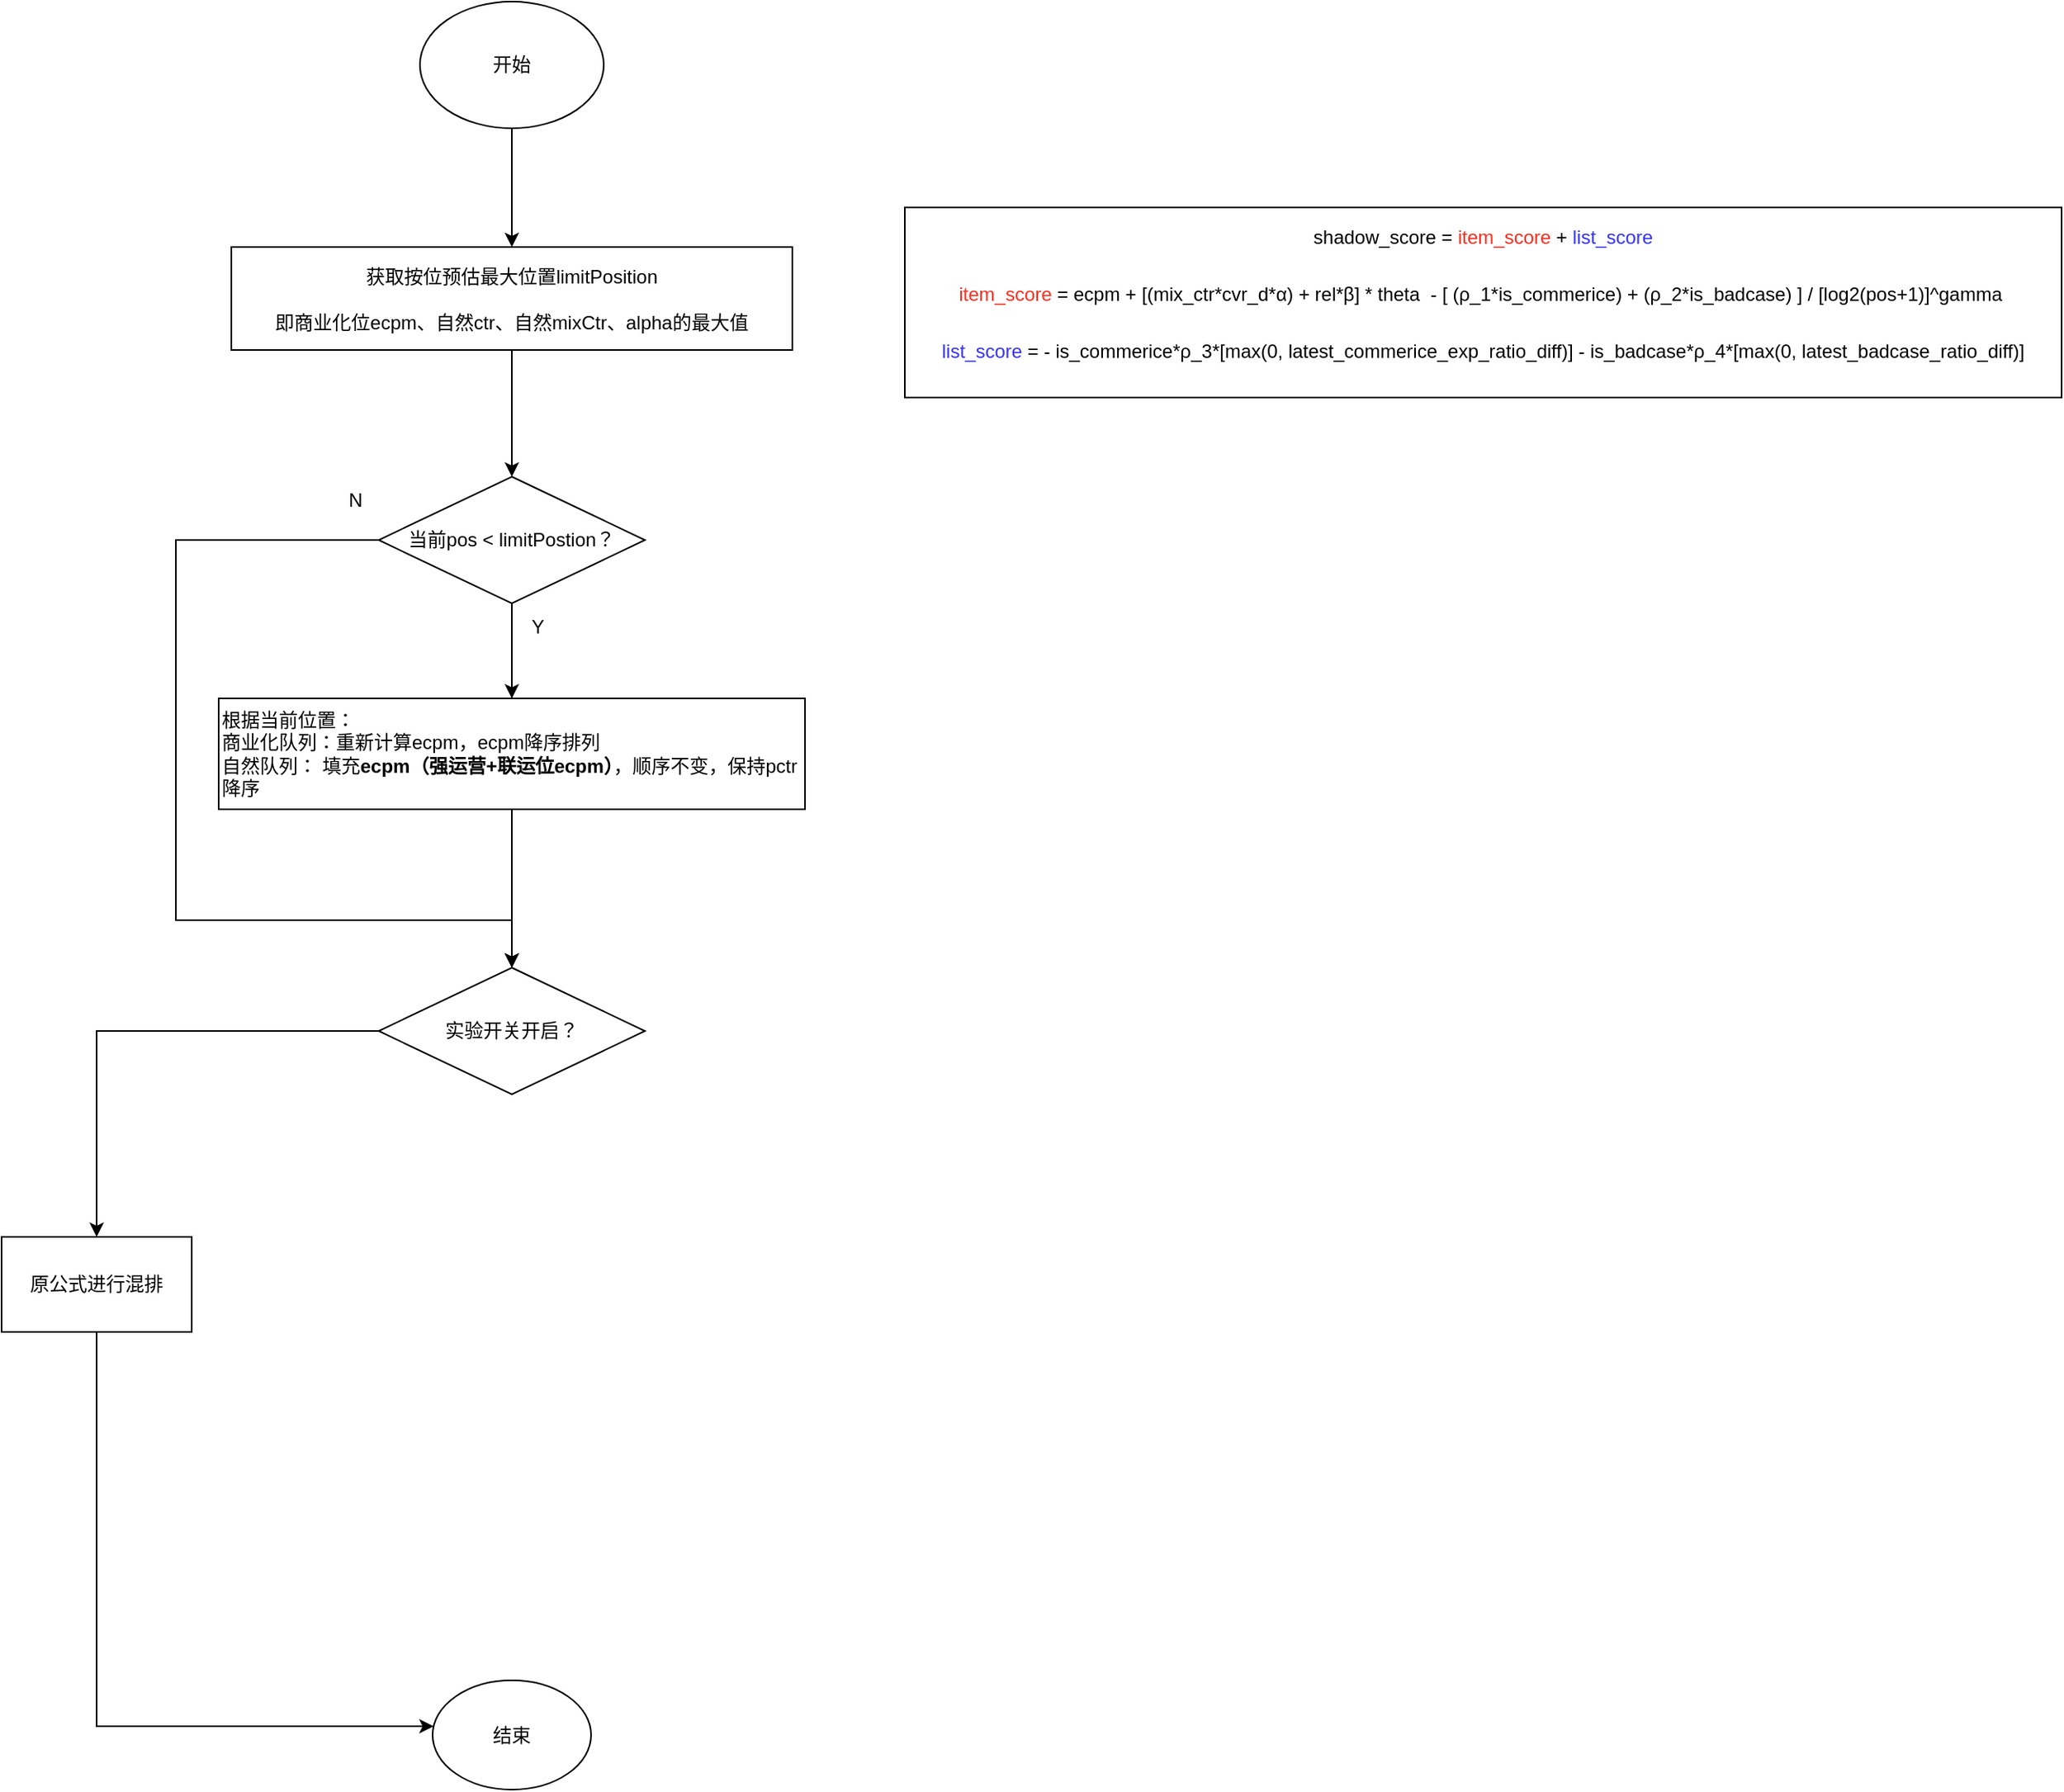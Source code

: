 <mxfile version="24.7.10">
  <diagram name="第 1 页" id="N9kNklqTaCKMSfdVolA9">
    <mxGraphModel dx="1366" dy="722" grid="1" gridSize="10" guides="1" tooltips="1" connect="1" arrows="1" fold="1" page="1" pageScale="1" pageWidth="827" pageHeight="1169" math="0" shadow="0">
      <root>
        <mxCell id="0" />
        <mxCell id="1" parent="0" />
        <mxCell id="cB46XJUW-apT-bxPfPfF-10" value="" style="edgeStyle=orthogonalEdgeStyle;rounded=0;orthogonalLoop=1;jettySize=auto;html=1;" parent="1" source="cB46XJUW-apT-bxPfPfF-1" target="cB46XJUW-apT-bxPfPfF-9" edge="1">
          <mxGeometry relative="1" as="geometry" />
        </mxCell>
        <mxCell id="cB46XJUW-apT-bxPfPfF-1" value="开始" style="ellipse;whiteSpace=wrap;html=1;" parent="1" vertex="1">
          <mxGeometry x="354" y="40" width="116" height="80" as="geometry" />
        </mxCell>
        <mxCell id="cB46XJUW-apT-bxPfPfF-8" value="&lt;span data-copy-origin=&quot;https://odocs.myoas.com&quot; data-docs-delta=&quot;[[20,&amp;quot;shadow_score = item_score + list_score&amp;quot;],[20,&amp;quot;\n&amp;quot;,&amp;quot;24:\&amp;quot;ZFiZ\&amp;quot;|36:150|direction:\&amp;quot;ltr\&amp;quot;&amp;quot;]]&quot;&gt;&lt;div style=&quot;line-height: 100%;&quot; data-language=&quot;sql&quot; class=&quot;ql-code-block ql-long-10203 ql-authorBlock-10203 ql-direction-ltr&quot;&gt;shadow_score &lt;span class=&quot;ql-token hljs-operator&quot;&gt;=&lt;/span&gt; &lt;font color=&quot;#ff2e1f&quot;&gt;item_score&lt;/font&gt; &lt;span class=&quot;ql-token hljs-operator&quot;&gt;+&lt;/span&gt; &lt;font color=&quot;#3333ff&quot;&gt;list_score&lt;/font&gt;&lt;br&gt;&lt;br&gt;&lt;span data-copy-origin=&quot;https://odocs.myoas.com&quot; data-docs-delta=&quot;[[20,&amp;quot;item_score = ecpm + [(mix_ctr*cvr_d*α) + rel*β] * theta&amp;quot;],[20,&amp;quot;\n&amp;quot;,&amp;quot;24:\&amp;quot;LYW5\&amp;quot;|36:150|direction:\&amp;quot;ltr\&amp;quot;&amp;quot;],[20,&amp;quot;          - [ (ρ_1*is_commerice) + (ρ_2*is_badcase) ] / [log2(pos+1)]^gamma &amp;quot;],[20,&amp;quot;\n&amp;quot;,&amp;quot;24:\&amp;quot;6fk8\&amp;quot;|36:150|direction:\&amp;quot;ltr\&amp;quot;&amp;quot;]]&quot;&gt;&lt;pre&gt;&lt;font face=&quot;Helvetica&quot;&gt;&lt;font color=&quot;#ff2e1f&quot;&gt;item_score&lt;/font&gt; = ecpm + [(mix_ctr*cvr_d*α) + rel*β] * theta  - [ (ρ_1*is_commerice) + (ρ_2*is_badcase) ] / [log2(pos+1)]^gamma &lt;br&gt;&lt;br&gt;&lt;/font&gt;&lt;pre&gt;&lt;font face=&quot;Helvetica&quot;&gt;&lt;font color=&quot;#3333ff&quot;&gt;list_score&lt;/font&gt; = - is_commerice*ρ_3*[max(0, latest_commerice_exp_ratio_diff)] - is_badcase*ρ_4*[max(0, latest_badcase_ratio_diff)]&lt;/font&gt;&lt;/pre&gt;&lt;/pre&gt;&lt;/span&gt;&lt;/div&gt;&lt;/span&gt;" style="whiteSpace=wrap;html=1;" parent="1" vertex="1">
          <mxGeometry x="660" y="170" width="730" height="120" as="geometry" />
        </mxCell>
        <mxCell id="cB46XJUW-apT-bxPfPfF-12" value="" style="edgeStyle=orthogonalEdgeStyle;rounded=0;orthogonalLoop=1;jettySize=auto;html=1;" parent="1" source="cB46XJUW-apT-bxPfPfF-9" target="cB46XJUW-apT-bxPfPfF-11" edge="1">
          <mxGeometry relative="1" as="geometry" />
        </mxCell>
        <mxCell id="cB46XJUW-apT-bxPfPfF-9" value="获取按位预估最大位置limitPosition&lt;br&gt;&lt;br&gt;即商业化位ecpm、自然ctr、自然mixCtr、alpha的最大值" style="whiteSpace=wrap;html=1;" parent="1" vertex="1">
          <mxGeometry x="235" y="195" width="354" height="65" as="geometry" />
        </mxCell>
        <mxCell id="cB46XJUW-apT-bxPfPfF-14" value="" style="edgeStyle=orthogonalEdgeStyle;rounded=0;orthogonalLoop=1;jettySize=auto;html=1;" parent="1" source="cB46XJUW-apT-bxPfPfF-11" target="cB46XJUW-apT-bxPfPfF-13" edge="1">
          <mxGeometry relative="1" as="geometry" />
        </mxCell>
        <mxCell id="cB46XJUW-apT-bxPfPfF-21" value="" style="edgeStyle=orthogonalEdgeStyle;rounded=0;orthogonalLoop=1;jettySize=auto;html=1;" parent="1" source="cB46XJUW-apT-bxPfPfF-11" edge="1">
          <mxGeometry relative="1" as="geometry">
            <mxPoint x="412" y="650" as="targetPoint" />
          </mxGeometry>
        </mxCell>
        <mxCell id="82ahOu1l450AlYFmvK46-4" style="edgeStyle=orthogonalEdgeStyle;rounded=0;orthogonalLoop=1;jettySize=auto;html=1;entryX=0.5;entryY=0;entryDx=0;entryDy=0;" edge="1" parent="1" source="cB46XJUW-apT-bxPfPfF-11" target="82ahOu1l450AlYFmvK46-1">
          <mxGeometry relative="1" as="geometry">
            <Array as="points">
              <mxPoint x="200" y="380" />
              <mxPoint x="200" y="620" />
              <mxPoint x="412" y="620" />
            </Array>
          </mxGeometry>
        </mxCell>
        <mxCell id="cB46XJUW-apT-bxPfPfF-11" value="当前pos &amp;lt; limitPostion？" style="rhombus;whiteSpace=wrap;html=1;" parent="1" vertex="1">
          <mxGeometry x="328" y="340" width="168" height="80" as="geometry" />
        </mxCell>
        <mxCell id="cB46XJUW-apT-bxPfPfF-13" value="根据当前位置：&lt;br&gt;商业化队列：重新计算ecpm，ecpm降序排列&lt;br&gt;自然队列： 填充&lt;b&gt;ecpm（强运营+联运位ecpm）&lt;/b&gt;，顺序不变，保持pctr降序" style="whiteSpace=wrap;html=1;align=left;" parent="1" vertex="1">
          <mxGeometry x="227" y="480" width="370" height="70" as="geometry" />
        </mxCell>
        <mxCell id="cB46XJUW-apT-bxPfPfF-17" value="Y" style="text;html=1;align=center;verticalAlign=middle;resizable=0;points=[];autosize=1;strokeColor=none;fillColor=none;" parent="1" vertex="1">
          <mxGeometry x="413" y="420" width="30" height="30" as="geometry" />
        </mxCell>
        <mxCell id="cB46XJUW-apT-bxPfPfF-18" value="N" style="text;html=1;align=center;verticalAlign=middle;resizable=0;points=[];autosize=1;strokeColor=none;fillColor=none;" parent="1" vertex="1">
          <mxGeometry x="298" y="340" width="30" height="30" as="geometry" />
        </mxCell>
        <mxCell id="82ahOu1l450AlYFmvK46-8" value="" style="edgeStyle=orthogonalEdgeStyle;rounded=0;orthogonalLoop=1;jettySize=auto;html=1;" edge="1" parent="1" source="82ahOu1l450AlYFmvK46-1" target="82ahOu1l450AlYFmvK46-7">
          <mxGeometry relative="1" as="geometry" />
        </mxCell>
        <mxCell id="82ahOu1l450AlYFmvK46-1" value="实验开关开启？" style="rhombus;whiteSpace=wrap;html=1;" vertex="1" parent="1">
          <mxGeometry x="328" y="650" width="168" height="80" as="geometry" />
        </mxCell>
        <mxCell id="82ahOu1l450AlYFmvK46-10" value="" style="edgeStyle=orthogonalEdgeStyle;rounded=0;orthogonalLoop=1;jettySize=auto;html=1;" edge="1" parent="1" source="82ahOu1l450AlYFmvK46-7" target="82ahOu1l450AlYFmvK46-9">
          <mxGeometry relative="1" as="geometry">
            <Array as="points">
              <mxPoint x="150" y="1129" />
            </Array>
          </mxGeometry>
        </mxCell>
        <mxCell id="82ahOu1l450AlYFmvK46-7" value="原公式进行混排" style="whiteSpace=wrap;html=1;" vertex="1" parent="1">
          <mxGeometry x="90" y="820" width="120" height="60" as="geometry" />
        </mxCell>
        <mxCell id="82ahOu1l450AlYFmvK46-9" value="结束" style="ellipse;whiteSpace=wrap;html=1;" vertex="1" parent="1">
          <mxGeometry x="362" y="1100" width="100" height="69" as="geometry" />
        </mxCell>
      </root>
    </mxGraphModel>
  </diagram>
</mxfile>
